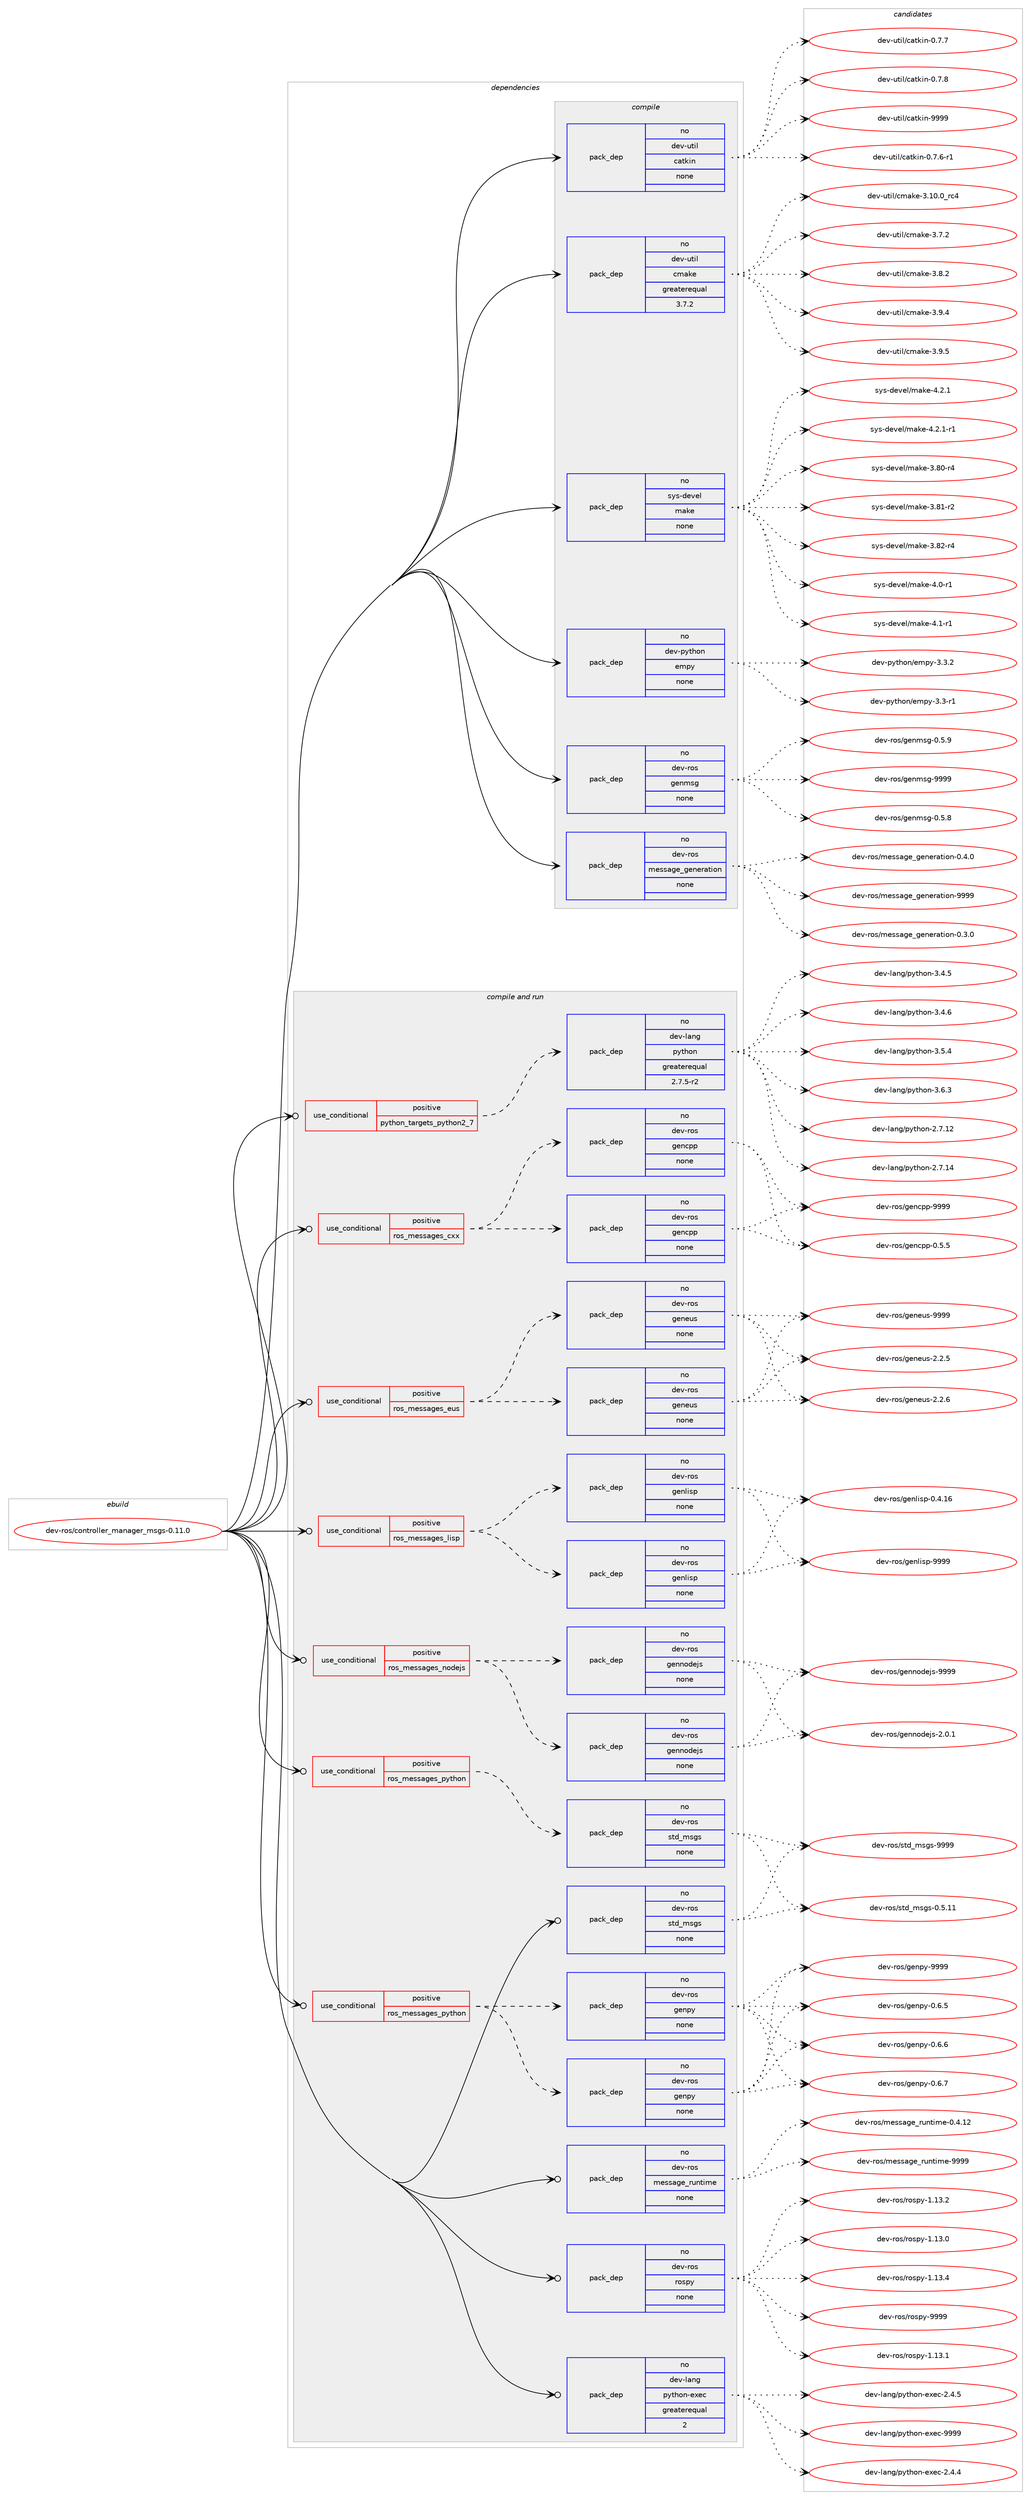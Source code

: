 digraph prolog {

# *************
# Graph options
# *************

newrank=true;
concentrate=true;
compound=true;
graph [rankdir=LR,fontname=Helvetica,fontsize=10,ranksep=1.5];#, ranksep=2.5, nodesep=0.2];
edge  [arrowhead=vee];
node  [fontname=Helvetica,fontsize=10];

# **********
# The ebuild
# **********

subgraph cluster_leftcol {
color=gray;
rank=same;
label=<<i>ebuild</i>>;
id [label="dev-ros/controller_manager_msgs-0.11.0", color=red, width=4, href="../dev-ros/controller_manager_msgs-0.11.0.svg"];
}

# ****************
# The dependencies
# ****************

subgraph cluster_midcol {
color=gray;
label=<<i>dependencies</i>>;
subgraph cluster_compile {
fillcolor="#eeeeee";
style=filled;
label=<<i>compile</i>>;
subgraph pack150329 {
dependency199333 [label=<<TABLE BORDER="0" CELLBORDER="1" CELLSPACING="0" CELLPADDING="4" WIDTH="220"><TR><TD ROWSPAN="6" CELLPADDING="30">pack_dep</TD></TR><TR><TD WIDTH="110">no</TD></TR><TR><TD>dev-python</TD></TR><TR><TD>empy</TD></TR><TR><TD>none</TD></TR><TR><TD></TD></TR></TABLE>>, shape=none, color=blue];
}
id:e -> dependency199333:w [weight=20,style="solid",arrowhead="vee"];
subgraph pack150330 {
dependency199334 [label=<<TABLE BORDER="0" CELLBORDER="1" CELLSPACING="0" CELLPADDING="4" WIDTH="220"><TR><TD ROWSPAN="6" CELLPADDING="30">pack_dep</TD></TR><TR><TD WIDTH="110">no</TD></TR><TR><TD>dev-ros</TD></TR><TR><TD>genmsg</TD></TR><TR><TD>none</TD></TR><TR><TD></TD></TR></TABLE>>, shape=none, color=blue];
}
id:e -> dependency199334:w [weight=20,style="solid",arrowhead="vee"];
subgraph pack150331 {
dependency199335 [label=<<TABLE BORDER="0" CELLBORDER="1" CELLSPACING="0" CELLPADDING="4" WIDTH="220"><TR><TD ROWSPAN="6" CELLPADDING="30">pack_dep</TD></TR><TR><TD WIDTH="110">no</TD></TR><TR><TD>dev-ros</TD></TR><TR><TD>message_generation</TD></TR><TR><TD>none</TD></TR><TR><TD></TD></TR></TABLE>>, shape=none, color=blue];
}
id:e -> dependency199335:w [weight=20,style="solid",arrowhead="vee"];
subgraph pack150332 {
dependency199336 [label=<<TABLE BORDER="0" CELLBORDER="1" CELLSPACING="0" CELLPADDING="4" WIDTH="220"><TR><TD ROWSPAN="6" CELLPADDING="30">pack_dep</TD></TR><TR><TD WIDTH="110">no</TD></TR><TR><TD>dev-util</TD></TR><TR><TD>catkin</TD></TR><TR><TD>none</TD></TR><TR><TD></TD></TR></TABLE>>, shape=none, color=blue];
}
id:e -> dependency199336:w [weight=20,style="solid",arrowhead="vee"];
subgraph pack150333 {
dependency199337 [label=<<TABLE BORDER="0" CELLBORDER="1" CELLSPACING="0" CELLPADDING="4" WIDTH="220"><TR><TD ROWSPAN="6" CELLPADDING="30">pack_dep</TD></TR><TR><TD WIDTH="110">no</TD></TR><TR><TD>dev-util</TD></TR><TR><TD>cmake</TD></TR><TR><TD>greaterequal</TD></TR><TR><TD>3.7.2</TD></TR></TABLE>>, shape=none, color=blue];
}
id:e -> dependency199337:w [weight=20,style="solid",arrowhead="vee"];
subgraph pack150334 {
dependency199338 [label=<<TABLE BORDER="0" CELLBORDER="1" CELLSPACING="0" CELLPADDING="4" WIDTH="220"><TR><TD ROWSPAN="6" CELLPADDING="30">pack_dep</TD></TR><TR><TD WIDTH="110">no</TD></TR><TR><TD>sys-devel</TD></TR><TR><TD>make</TD></TR><TR><TD>none</TD></TR><TR><TD></TD></TR></TABLE>>, shape=none, color=blue];
}
id:e -> dependency199338:w [weight=20,style="solid",arrowhead="vee"];
}
subgraph cluster_compileandrun {
fillcolor="#eeeeee";
style=filled;
label=<<i>compile and run</i>>;
subgraph cond45017 {
dependency199339 [label=<<TABLE BORDER="0" CELLBORDER="1" CELLSPACING="0" CELLPADDING="4"><TR><TD ROWSPAN="3" CELLPADDING="10">use_conditional</TD></TR><TR><TD>positive</TD></TR><TR><TD>python_targets_python2_7</TD></TR></TABLE>>, shape=none, color=red];
subgraph pack150335 {
dependency199340 [label=<<TABLE BORDER="0" CELLBORDER="1" CELLSPACING="0" CELLPADDING="4" WIDTH="220"><TR><TD ROWSPAN="6" CELLPADDING="30">pack_dep</TD></TR><TR><TD WIDTH="110">no</TD></TR><TR><TD>dev-lang</TD></TR><TR><TD>python</TD></TR><TR><TD>greaterequal</TD></TR><TR><TD>2.7.5-r2</TD></TR></TABLE>>, shape=none, color=blue];
}
dependency199339:e -> dependency199340:w [weight=20,style="dashed",arrowhead="vee"];
}
id:e -> dependency199339:w [weight=20,style="solid",arrowhead="odotvee"];
subgraph cond45018 {
dependency199341 [label=<<TABLE BORDER="0" CELLBORDER="1" CELLSPACING="0" CELLPADDING="4"><TR><TD ROWSPAN="3" CELLPADDING="10">use_conditional</TD></TR><TR><TD>positive</TD></TR><TR><TD>ros_messages_cxx</TD></TR></TABLE>>, shape=none, color=red];
subgraph pack150336 {
dependency199342 [label=<<TABLE BORDER="0" CELLBORDER="1" CELLSPACING="0" CELLPADDING="4" WIDTH="220"><TR><TD ROWSPAN="6" CELLPADDING="30">pack_dep</TD></TR><TR><TD WIDTH="110">no</TD></TR><TR><TD>dev-ros</TD></TR><TR><TD>gencpp</TD></TR><TR><TD>none</TD></TR><TR><TD></TD></TR></TABLE>>, shape=none, color=blue];
}
dependency199341:e -> dependency199342:w [weight=20,style="dashed",arrowhead="vee"];
subgraph pack150337 {
dependency199343 [label=<<TABLE BORDER="0" CELLBORDER="1" CELLSPACING="0" CELLPADDING="4" WIDTH="220"><TR><TD ROWSPAN="6" CELLPADDING="30">pack_dep</TD></TR><TR><TD WIDTH="110">no</TD></TR><TR><TD>dev-ros</TD></TR><TR><TD>gencpp</TD></TR><TR><TD>none</TD></TR><TR><TD></TD></TR></TABLE>>, shape=none, color=blue];
}
dependency199341:e -> dependency199343:w [weight=20,style="dashed",arrowhead="vee"];
}
id:e -> dependency199341:w [weight=20,style="solid",arrowhead="odotvee"];
subgraph cond45019 {
dependency199344 [label=<<TABLE BORDER="0" CELLBORDER="1" CELLSPACING="0" CELLPADDING="4"><TR><TD ROWSPAN="3" CELLPADDING="10">use_conditional</TD></TR><TR><TD>positive</TD></TR><TR><TD>ros_messages_eus</TD></TR></TABLE>>, shape=none, color=red];
subgraph pack150338 {
dependency199345 [label=<<TABLE BORDER="0" CELLBORDER="1" CELLSPACING="0" CELLPADDING="4" WIDTH="220"><TR><TD ROWSPAN="6" CELLPADDING="30">pack_dep</TD></TR><TR><TD WIDTH="110">no</TD></TR><TR><TD>dev-ros</TD></TR><TR><TD>geneus</TD></TR><TR><TD>none</TD></TR><TR><TD></TD></TR></TABLE>>, shape=none, color=blue];
}
dependency199344:e -> dependency199345:w [weight=20,style="dashed",arrowhead="vee"];
subgraph pack150339 {
dependency199346 [label=<<TABLE BORDER="0" CELLBORDER="1" CELLSPACING="0" CELLPADDING="4" WIDTH="220"><TR><TD ROWSPAN="6" CELLPADDING="30">pack_dep</TD></TR><TR><TD WIDTH="110">no</TD></TR><TR><TD>dev-ros</TD></TR><TR><TD>geneus</TD></TR><TR><TD>none</TD></TR><TR><TD></TD></TR></TABLE>>, shape=none, color=blue];
}
dependency199344:e -> dependency199346:w [weight=20,style="dashed",arrowhead="vee"];
}
id:e -> dependency199344:w [weight=20,style="solid",arrowhead="odotvee"];
subgraph cond45020 {
dependency199347 [label=<<TABLE BORDER="0" CELLBORDER="1" CELLSPACING="0" CELLPADDING="4"><TR><TD ROWSPAN="3" CELLPADDING="10">use_conditional</TD></TR><TR><TD>positive</TD></TR><TR><TD>ros_messages_lisp</TD></TR></TABLE>>, shape=none, color=red];
subgraph pack150340 {
dependency199348 [label=<<TABLE BORDER="0" CELLBORDER="1" CELLSPACING="0" CELLPADDING="4" WIDTH="220"><TR><TD ROWSPAN="6" CELLPADDING="30">pack_dep</TD></TR><TR><TD WIDTH="110">no</TD></TR><TR><TD>dev-ros</TD></TR><TR><TD>genlisp</TD></TR><TR><TD>none</TD></TR><TR><TD></TD></TR></TABLE>>, shape=none, color=blue];
}
dependency199347:e -> dependency199348:w [weight=20,style="dashed",arrowhead="vee"];
subgraph pack150341 {
dependency199349 [label=<<TABLE BORDER="0" CELLBORDER="1" CELLSPACING="0" CELLPADDING="4" WIDTH="220"><TR><TD ROWSPAN="6" CELLPADDING="30">pack_dep</TD></TR><TR><TD WIDTH="110">no</TD></TR><TR><TD>dev-ros</TD></TR><TR><TD>genlisp</TD></TR><TR><TD>none</TD></TR><TR><TD></TD></TR></TABLE>>, shape=none, color=blue];
}
dependency199347:e -> dependency199349:w [weight=20,style="dashed",arrowhead="vee"];
}
id:e -> dependency199347:w [weight=20,style="solid",arrowhead="odotvee"];
subgraph cond45021 {
dependency199350 [label=<<TABLE BORDER="0" CELLBORDER="1" CELLSPACING="0" CELLPADDING="4"><TR><TD ROWSPAN="3" CELLPADDING="10">use_conditional</TD></TR><TR><TD>positive</TD></TR><TR><TD>ros_messages_nodejs</TD></TR></TABLE>>, shape=none, color=red];
subgraph pack150342 {
dependency199351 [label=<<TABLE BORDER="0" CELLBORDER="1" CELLSPACING="0" CELLPADDING="4" WIDTH="220"><TR><TD ROWSPAN="6" CELLPADDING="30">pack_dep</TD></TR><TR><TD WIDTH="110">no</TD></TR><TR><TD>dev-ros</TD></TR><TR><TD>gennodejs</TD></TR><TR><TD>none</TD></TR><TR><TD></TD></TR></TABLE>>, shape=none, color=blue];
}
dependency199350:e -> dependency199351:w [weight=20,style="dashed",arrowhead="vee"];
subgraph pack150343 {
dependency199352 [label=<<TABLE BORDER="0" CELLBORDER="1" CELLSPACING="0" CELLPADDING="4" WIDTH="220"><TR><TD ROWSPAN="6" CELLPADDING="30">pack_dep</TD></TR><TR><TD WIDTH="110">no</TD></TR><TR><TD>dev-ros</TD></TR><TR><TD>gennodejs</TD></TR><TR><TD>none</TD></TR><TR><TD></TD></TR></TABLE>>, shape=none, color=blue];
}
dependency199350:e -> dependency199352:w [weight=20,style="dashed",arrowhead="vee"];
}
id:e -> dependency199350:w [weight=20,style="solid",arrowhead="odotvee"];
subgraph cond45022 {
dependency199353 [label=<<TABLE BORDER="0" CELLBORDER="1" CELLSPACING="0" CELLPADDING="4"><TR><TD ROWSPAN="3" CELLPADDING="10">use_conditional</TD></TR><TR><TD>positive</TD></TR><TR><TD>ros_messages_python</TD></TR></TABLE>>, shape=none, color=red];
subgraph pack150344 {
dependency199354 [label=<<TABLE BORDER="0" CELLBORDER="1" CELLSPACING="0" CELLPADDING="4" WIDTH="220"><TR><TD ROWSPAN="6" CELLPADDING="30">pack_dep</TD></TR><TR><TD WIDTH="110">no</TD></TR><TR><TD>dev-ros</TD></TR><TR><TD>genpy</TD></TR><TR><TD>none</TD></TR><TR><TD></TD></TR></TABLE>>, shape=none, color=blue];
}
dependency199353:e -> dependency199354:w [weight=20,style="dashed",arrowhead="vee"];
subgraph pack150345 {
dependency199355 [label=<<TABLE BORDER="0" CELLBORDER="1" CELLSPACING="0" CELLPADDING="4" WIDTH="220"><TR><TD ROWSPAN="6" CELLPADDING="30">pack_dep</TD></TR><TR><TD WIDTH="110">no</TD></TR><TR><TD>dev-ros</TD></TR><TR><TD>genpy</TD></TR><TR><TD>none</TD></TR><TR><TD></TD></TR></TABLE>>, shape=none, color=blue];
}
dependency199353:e -> dependency199355:w [weight=20,style="dashed",arrowhead="vee"];
}
id:e -> dependency199353:w [weight=20,style="solid",arrowhead="odotvee"];
subgraph cond45023 {
dependency199356 [label=<<TABLE BORDER="0" CELLBORDER="1" CELLSPACING="0" CELLPADDING="4"><TR><TD ROWSPAN="3" CELLPADDING="10">use_conditional</TD></TR><TR><TD>positive</TD></TR><TR><TD>ros_messages_python</TD></TR></TABLE>>, shape=none, color=red];
subgraph pack150346 {
dependency199357 [label=<<TABLE BORDER="0" CELLBORDER="1" CELLSPACING="0" CELLPADDING="4" WIDTH="220"><TR><TD ROWSPAN="6" CELLPADDING="30">pack_dep</TD></TR><TR><TD WIDTH="110">no</TD></TR><TR><TD>dev-ros</TD></TR><TR><TD>std_msgs</TD></TR><TR><TD>none</TD></TR><TR><TD></TD></TR></TABLE>>, shape=none, color=blue];
}
dependency199356:e -> dependency199357:w [weight=20,style="dashed",arrowhead="vee"];
}
id:e -> dependency199356:w [weight=20,style="solid",arrowhead="odotvee"];
subgraph pack150347 {
dependency199358 [label=<<TABLE BORDER="0" CELLBORDER="1" CELLSPACING="0" CELLPADDING="4" WIDTH="220"><TR><TD ROWSPAN="6" CELLPADDING="30">pack_dep</TD></TR><TR><TD WIDTH="110">no</TD></TR><TR><TD>dev-lang</TD></TR><TR><TD>python-exec</TD></TR><TR><TD>greaterequal</TD></TR><TR><TD>2</TD></TR></TABLE>>, shape=none, color=blue];
}
id:e -> dependency199358:w [weight=20,style="solid",arrowhead="odotvee"];
subgraph pack150348 {
dependency199359 [label=<<TABLE BORDER="0" CELLBORDER="1" CELLSPACING="0" CELLPADDING="4" WIDTH="220"><TR><TD ROWSPAN="6" CELLPADDING="30">pack_dep</TD></TR><TR><TD WIDTH="110">no</TD></TR><TR><TD>dev-ros</TD></TR><TR><TD>message_runtime</TD></TR><TR><TD>none</TD></TR><TR><TD></TD></TR></TABLE>>, shape=none, color=blue];
}
id:e -> dependency199359:w [weight=20,style="solid",arrowhead="odotvee"];
subgraph pack150349 {
dependency199360 [label=<<TABLE BORDER="0" CELLBORDER="1" CELLSPACING="0" CELLPADDING="4" WIDTH="220"><TR><TD ROWSPAN="6" CELLPADDING="30">pack_dep</TD></TR><TR><TD WIDTH="110">no</TD></TR><TR><TD>dev-ros</TD></TR><TR><TD>rospy</TD></TR><TR><TD>none</TD></TR><TR><TD></TD></TR></TABLE>>, shape=none, color=blue];
}
id:e -> dependency199360:w [weight=20,style="solid",arrowhead="odotvee"];
subgraph pack150350 {
dependency199361 [label=<<TABLE BORDER="0" CELLBORDER="1" CELLSPACING="0" CELLPADDING="4" WIDTH="220"><TR><TD ROWSPAN="6" CELLPADDING="30">pack_dep</TD></TR><TR><TD WIDTH="110">no</TD></TR><TR><TD>dev-ros</TD></TR><TR><TD>std_msgs</TD></TR><TR><TD>none</TD></TR><TR><TD></TD></TR></TABLE>>, shape=none, color=blue];
}
id:e -> dependency199361:w [weight=20,style="solid",arrowhead="odotvee"];
}
subgraph cluster_run {
fillcolor="#eeeeee";
style=filled;
label=<<i>run</i>>;
}
}

# **************
# The candidates
# **************

subgraph cluster_choices {
rank=same;
color=gray;
label=<<i>candidates</i>>;

subgraph choice150329 {
color=black;
nodesep=1;
choice1001011184511212111610411111047101109112121455146514511449 [label="dev-python/empy-3.3-r1", color=red, width=4,href="../dev-python/empy-3.3-r1.svg"];
choice1001011184511212111610411111047101109112121455146514650 [label="dev-python/empy-3.3.2", color=red, width=4,href="../dev-python/empy-3.3.2.svg"];
dependency199333:e -> choice1001011184511212111610411111047101109112121455146514511449:w [style=dotted,weight="100"];
dependency199333:e -> choice1001011184511212111610411111047101109112121455146514650:w [style=dotted,weight="100"];
}
subgraph choice150330 {
color=black;
nodesep=1;
choice1001011184511411111547103101110109115103454846534656 [label="dev-ros/genmsg-0.5.8", color=red, width=4,href="../dev-ros/genmsg-0.5.8.svg"];
choice1001011184511411111547103101110109115103454846534657 [label="dev-ros/genmsg-0.5.9", color=red, width=4,href="../dev-ros/genmsg-0.5.9.svg"];
choice10010111845114111115471031011101091151034557575757 [label="dev-ros/genmsg-9999", color=red, width=4,href="../dev-ros/genmsg-9999.svg"];
dependency199334:e -> choice1001011184511411111547103101110109115103454846534656:w [style=dotted,weight="100"];
dependency199334:e -> choice1001011184511411111547103101110109115103454846534657:w [style=dotted,weight="100"];
dependency199334:e -> choice10010111845114111115471031011101091151034557575757:w [style=dotted,weight="100"];
}
subgraph choice150331 {
color=black;
nodesep=1;
choice1001011184511411111547109101115115971031019510310111010111497116105111110454846514648 [label="dev-ros/message_generation-0.3.0", color=red, width=4,href="../dev-ros/message_generation-0.3.0.svg"];
choice1001011184511411111547109101115115971031019510310111010111497116105111110454846524648 [label="dev-ros/message_generation-0.4.0", color=red, width=4,href="../dev-ros/message_generation-0.4.0.svg"];
choice10010111845114111115471091011151159710310195103101110101114971161051111104557575757 [label="dev-ros/message_generation-9999", color=red, width=4,href="../dev-ros/message_generation-9999.svg"];
dependency199335:e -> choice1001011184511411111547109101115115971031019510310111010111497116105111110454846514648:w [style=dotted,weight="100"];
dependency199335:e -> choice1001011184511411111547109101115115971031019510310111010111497116105111110454846524648:w [style=dotted,weight="100"];
dependency199335:e -> choice10010111845114111115471091011151159710310195103101110101114971161051111104557575757:w [style=dotted,weight="100"];
}
subgraph choice150332 {
color=black;
nodesep=1;
choice100101118451171161051084799971161071051104548465546544511449 [label="dev-util/catkin-0.7.6-r1", color=red, width=4,href="../dev-util/catkin-0.7.6-r1.svg"];
choice10010111845117116105108479997116107105110454846554655 [label="dev-util/catkin-0.7.7", color=red, width=4,href="../dev-util/catkin-0.7.7.svg"];
choice10010111845117116105108479997116107105110454846554656 [label="dev-util/catkin-0.7.8", color=red, width=4,href="../dev-util/catkin-0.7.8.svg"];
choice100101118451171161051084799971161071051104557575757 [label="dev-util/catkin-9999", color=red, width=4,href="../dev-util/catkin-9999.svg"];
dependency199336:e -> choice100101118451171161051084799971161071051104548465546544511449:w [style=dotted,weight="100"];
dependency199336:e -> choice10010111845117116105108479997116107105110454846554655:w [style=dotted,weight="100"];
dependency199336:e -> choice10010111845117116105108479997116107105110454846554656:w [style=dotted,weight="100"];
dependency199336:e -> choice100101118451171161051084799971161071051104557575757:w [style=dotted,weight="100"];
}
subgraph choice150333 {
color=black;
nodesep=1;
choice1001011184511711610510847991099710710145514649484648951149952 [label="dev-util/cmake-3.10.0_rc4", color=red, width=4,href="../dev-util/cmake-3.10.0_rc4.svg"];
choice10010111845117116105108479910997107101455146554650 [label="dev-util/cmake-3.7.2", color=red, width=4,href="../dev-util/cmake-3.7.2.svg"];
choice10010111845117116105108479910997107101455146564650 [label="dev-util/cmake-3.8.2", color=red, width=4,href="../dev-util/cmake-3.8.2.svg"];
choice10010111845117116105108479910997107101455146574652 [label="dev-util/cmake-3.9.4", color=red, width=4,href="../dev-util/cmake-3.9.4.svg"];
choice10010111845117116105108479910997107101455146574653 [label="dev-util/cmake-3.9.5", color=red, width=4,href="../dev-util/cmake-3.9.5.svg"];
dependency199337:e -> choice1001011184511711610510847991099710710145514649484648951149952:w [style=dotted,weight="100"];
dependency199337:e -> choice10010111845117116105108479910997107101455146554650:w [style=dotted,weight="100"];
dependency199337:e -> choice10010111845117116105108479910997107101455146564650:w [style=dotted,weight="100"];
dependency199337:e -> choice10010111845117116105108479910997107101455146574652:w [style=dotted,weight="100"];
dependency199337:e -> choice10010111845117116105108479910997107101455146574653:w [style=dotted,weight="100"];
}
subgraph choice150334 {
color=black;
nodesep=1;
choice11512111545100101118101108471099710710145514656484511452 [label="sys-devel/make-3.80-r4", color=red, width=4,href="../sys-devel/make-3.80-r4.svg"];
choice11512111545100101118101108471099710710145514656494511450 [label="sys-devel/make-3.81-r2", color=red, width=4,href="../sys-devel/make-3.81-r2.svg"];
choice11512111545100101118101108471099710710145514656504511452 [label="sys-devel/make-3.82-r4", color=red, width=4,href="../sys-devel/make-3.82-r4.svg"];
choice115121115451001011181011084710997107101455246484511449 [label="sys-devel/make-4.0-r1", color=red, width=4,href="../sys-devel/make-4.0-r1.svg"];
choice115121115451001011181011084710997107101455246494511449 [label="sys-devel/make-4.1-r1", color=red, width=4,href="../sys-devel/make-4.1-r1.svg"];
choice115121115451001011181011084710997107101455246504649 [label="sys-devel/make-4.2.1", color=red, width=4,href="../sys-devel/make-4.2.1.svg"];
choice1151211154510010111810110847109971071014552465046494511449 [label="sys-devel/make-4.2.1-r1", color=red, width=4,href="../sys-devel/make-4.2.1-r1.svg"];
dependency199338:e -> choice11512111545100101118101108471099710710145514656484511452:w [style=dotted,weight="100"];
dependency199338:e -> choice11512111545100101118101108471099710710145514656494511450:w [style=dotted,weight="100"];
dependency199338:e -> choice11512111545100101118101108471099710710145514656504511452:w [style=dotted,weight="100"];
dependency199338:e -> choice115121115451001011181011084710997107101455246484511449:w [style=dotted,weight="100"];
dependency199338:e -> choice115121115451001011181011084710997107101455246494511449:w [style=dotted,weight="100"];
dependency199338:e -> choice115121115451001011181011084710997107101455246504649:w [style=dotted,weight="100"];
dependency199338:e -> choice1151211154510010111810110847109971071014552465046494511449:w [style=dotted,weight="100"];
}
subgraph choice150335 {
color=black;
nodesep=1;
choice10010111845108971101034711212111610411111045504655464950 [label="dev-lang/python-2.7.12", color=red, width=4,href="../dev-lang/python-2.7.12.svg"];
choice10010111845108971101034711212111610411111045504655464952 [label="dev-lang/python-2.7.14", color=red, width=4,href="../dev-lang/python-2.7.14.svg"];
choice100101118451089711010347112121116104111110455146524653 [label="dev-lang/python-3.4.5", color=red, width=4,href="../dev-lang/python-3.4.5.svg"];
choice100101118451089711010347112121116104111110455146524654 [label="dev-lang/python-3.4.6", color=red, width=4,href="../dev-lang/python-3.4.6.svg"];
choice100101118451089711010347112121116104111110455146534652 [label="dev-lang/python-3.5.4", color=red, width=4,href="../dev-lang/python-3.5.4.svg"];
choice100101118451089711010347112121116104111110455146544651 [label="dev-lang/python-3.6.3", color=red, width=4,href="../dev-lang/python-3.6.3.svg"];
dependency199340:e -> choice10010111845108971101034711212111610411111045504655464950:w [style=dotted,weight="100"];
dependency199340:e -> choice10010111845108971101034711212111610411111045504655464952:w [style=dotted,weight="100"];
dependency199340:e -> choice100101118451089711010347112121116104111110455146524653:w [style=dotted,weight="100"];
dependency199340:e -> choice100101118451089711010347112121116104111110455146524654:w [style=dotted,weight="100"];
dependency199340:e -> choice100101118451089711010347112121116104111110455146534652:w [style=dotted,weight="100"];
dependency199340:e -> choice100101118451089711010347112121116104111110455146544651:w [style=dotted,weight="100"];
}
subgraph choice150336 {
color=black;
nodesep=1;
choice100101118451141111154710310111099112112454846534653 [label="dev-ros/gencpp-0.5.5", color=red, width=4,href="../dev-ros/gencpp-0.5.5.svg"];
choice1001011184511411111547103101110991121124557575757 [label="dev-ros/gencpp-9999", color=red, width=4,href="../dev-ros/gencpp-9999.svg"];
dependency199342:e -> choice100101118451141111154710310111099112112454846534653:w [style=dotted,weight="100"];
dependency199342:e -> choice1001011184511411111547103101110991121124557575757:w [style=dotted,weight="100"];
}
subgraph choice150337 {
color=black;
nodesep=1;
choice100101118451141111154710310111099112112454846534653 [label="dev-ros/gencpp-0.5.5", color=red, width=4,href="../dev-ros/gencpp-0.5.5.svg"];
choice1001011184511411111547103101110991121124557575757 [label="dev-ros/gencpp-9999", color=red, width=4,href="../dev-ros/gencpp-9999.svg"];
dependency199343:e -> choice100101118451141111154710310111099112112454846534653:w [style=dotted,weight="100"];
dependency199343:e -> choice1001011184511411111547103101110991121124557575757:w [style=dotted,weight="100"];
}
subgraph choice150338 {
color=black;
nodesep=1;
choice1001011184511411111547103101110101117115455046504653 [label="dev-ros/geneus-2.2.5", color=red, width=4,href="../dev-ros/geneus-2.2.5.svg"];
choice1001011184511411111547103101110101117115455046504654 [label="dev-ros/geneus-2.2.6", color=red, width=4,href="../dev-ros/geneus-2.2.6.svg"];
choice10010111845114111115471031011101011171154557575757 [label="dev-ros/geneus-9999", color=red, width=4,href="../dev-ros/geneus-9999.svg"];
dependency199345:e -> choice1001011184511411111547103101110101117115455046504653:w [style=dotted,weight="100"];
dependency199345:e -> choice1001011184511411111547103101110101117115455046504654:w [style=dotted,weight="100"];
dependency199345:e -> choice10010111845114111115471031011101011171154557575757:w [style=dotted,weight="100"];
}
subgraph choice150339 {
color=black;
nodesep=1;
choice1001011184511411111547103101110101117115455046504653 [label="dev-ros/geneus-2.2.5", color=red, width=4,href="../dev-ros/geneus-2.2.5.svg"];
choice1001011184511411111547103101110101117115455046504654 [label="dev-ros/geneus-2.2.6", color=red, width=4,href="../dev-ros/geneus-2.2.6.svg"];
choice10010111845114111115471031011101011171154557575757 [label="dev-ros/geneus-9999", color=red, width=4,href="../dev-ros/geneus-9999.svg"];
dependency199346:e -> choice1001011184511411111547103101110101117115455046504653:w [style=dotted,weight="100"];
dependency199346:e -> choice1001011184511411111547103101110101117115455046504654:w [style=dotted,weight="100"];
dependency199346:e -> choice10010111845114111115471031011101011171154557575757:w [style=dotted,weight="100"];
}
subgraph choice150340 {
color=black;
nodesep=1;
choice100101118451141111154710310111010810511511245484652464954 [label="dev-ros/genlisp-0.4.16", color=red, width=4,href="../dev-ros/genlisp-0.4.16.svg"];
choice10010111845114111115471031011101081051151124557575757 [label="dev-ros/genlisp-9999", color=red, width=4,href="../dev-ros/genlisp-9999.svg"];
dependency199348:e -> choice100101118451141111154710310111010810511511245484652464954:w [style=dotted,weight="100"];
dependency199348:e -> choice10010111845114111115471031011101081051151124557575757:w [style=dotted,weight="100"];
}
subgraph choice150341 {
color=black;
nodesep=1;
choice100101118451141111154710310111010810511511245484652464954 [label="dev-ros/genlisp-0.4.16", color=red, width=4,href="../dev-ros/genlisp-0.4.16.svg"];
choice10010111845114111115471031011101081051151124557575757 [label="dev-ros/genlisp-9999", color=red, width=4,href="../dev-ros/genlisp-9999.svg"];
dependency199349:e -> choice100101118451141111154710310111010810511511245484652464954:w [style=dotted,weight="100"];
dependency199349:e -> choice10010111845114111115471031011101081051151124557575757:w [style=dotted,weight="100"];
}
subgraph choice150342 {
color=black;
nodesep=1;
choice1001011184511411111547103101110110111100101106115455046484649 [label="dev-ros/gennodejs-2.0.1", color=red, width=4,href="../dev-ros/gennodejs-2.0.1.svg"];
choice10010111845114111115471031011101101111001011061154557575757 [label="dev-ros/gennodejs-9999", color=red, width=4,href="../dev-ros/gennodejs-9999.svg"];
dependency199351:e -> choice1001011184511411111547103101110110111100101106115455046484649:w [style=dotted,weight="100"];
dependency199351:e -> choice10010111845114111115471031011101101111001011061154557575757:w [style=dotted,weight="100"];
}
subgraph choice150343 {
color=black;
nodesep=1;
choice1001011184511411111547103101110110111100101106115455046484649 [label="dev-ros/gennodejs-2.0.1", color=red, width=4,href="../dev-ros/gennodejs-2.0.1.svg"];
choice10010111845114111115471031011101101111001011061154557575757 [label="dev-ros/gennodejs-9999", color=red, width=4,href="../dev-ros/gennodejs-9999.svg"];
dependency199352:e -> choice1001011184511411111547103101110110111100101106115455046484649:w [style=dotted,weight="100"];
dependency199352:e -> choice10010111845114111115471031011101101111001011061154557575757:w [style=dotted,weight="100"];
}
subgraph choice150344 {
color=black;
nodesep=1;
choice1001011184511411111547103101110112121454846544653 [label="dev-ros/genpy-0.6.5", color=red, width=4,href="../dev-ros/genpy-0.6.5.svg"];
choice1001011184511411111547103101110112121454846544654 [label="dev-ros/genpy-0.6.6", color=red, width=4,href="../dev-ros/genpy-0.6.6.svg"];
choice1001011184511411111547103101110112121454846544655 [label="dev-ros/genpy-0.6.7", color=red, width=4,href="../dev-ros/genpy-0.6.7.svg"];
choice10010111845114111115471031011101121214557575757 [label="dev-ros/genpy-9999", color=red, width=4,href="../dev-ros/genpy-9999.svg"];
dependency199354:e -> choice1001011184511411111547103101110112121454846544653:w [style=dotted,weight="100"];
dependency199354:e -> choice1001011184511411111547103101110112121454846544654:w [style=dotted,weight="100"];
dependency199354:e -> choice1001011184511411111547103101110112121454846544655:w [style=dotted,weight="100"];
dependency199354:e -> choice10010111845114111115471031011101121214557575757:w [style=dotted,weight="100"];
}
subgraph choice150345 {
color=black;
nodesep=1;
choice1001011184511411111547103101110112121454846544653 [label="dev-ros/genpy-0.6.5", color=red, width=4,href="../dev-ros/genpy-0.6.5.svg"];
choice1001011184511411111547103101110112121454846544654 [label="dev-ros/genpy-0.6.6", color=red, width=4,href="../dev-ros/genpy-0.6.6.svg"];
choice1001011184511411111547103101110112121454846544655 [label="dev-ros/genpy-0.6.7", color=red, width=4,href="../dev-ros/genpy-0.6.7.svg"];
choice10010111845114111115471031011101121214557575757 [label="dev-ros/genpy-9999", color=red, width=4,href="../dev-ros/genpy-9999.svg"];
dependency199355:e -> choice1001011184511411111547103101110112121454846544653:w [style=dotted,weight="100"];
dependency199355:e -> choice1001011184511411111547103101110112121454846544654:w [style=dotted,weight="100"];
dependency199355:e -> choice1001011184511411111547103101110112121454846544655:w [style=dotted,weight="100"];
dependency199355:e -> choice10010111845114111115471031011101121214557575757:w [style=dotted,weight="100"];
}
subgraph choice150346 {
color=black;
nodesep=1;
choice10010111845114111115471151161009510911510311545484653464949 [label="dev-ros/std_msgs-0.5.11", color=red, width=4,href="../dev-ros/std_msgs-0.5.11.svg"];
choice1001011184511411111547115116100951091151031154557575757 [label="dev-ros/std_msgs-9999", color=red, width=4,href="../dev-ros/std_msgs-9999.svg"];
dependency199357:e -> choice10010111845114111115471151161009510911510311545484653464949:w [style=dotted,weight="100"];
dependency199357:e -> choice1001011184511411111547115116100951091151031154557575757:w [style=dotted,weight="100"];
}
subgraph choice150347 {
color=black;
nodesep=1;
choice1001011184510897110103471121211161041111104510112010199455046524652 [label="dev-lang/python-exec-2.4.4", color=red, width=4,href="../dev-lang/python-exec-2.4.4.svg"];
choice1001011184510897110103471121211161041111104510112010199455046524653 [label="dev-lang/python-exec-2.4.5", color=red, width=4,href="../dev-lang/python-exec-2.4.5.svg"];
choice10010111845108971101034711212111610411111045101120101994557575757 [label="dev-lang/python-exec-9999", color=red, width=4,href="../dev-lang/python-exec-9999.svg"];
dependency199358:e -> choice1001011184510897110103471121211161041111104510112010199455046524652:w [style=dotted,weight="100"];
dependency199358:e -> choice1001011184510897110103471121211161041111104510112010199455046524653:w [style=dotted,weight="100"];
dependency199358:e -> choice10010111845108971101034711212111610411111045101120101994557575757:w [style=dotted,weight="100"];
}
subgraph choice150348 {
color=black;
nodesep=1;
choice1001011184511411111547109101115115971031019511411711011610510910145484652464950 [label="dev-ros/message_runtime-0.4.12", color=red, width=4,href="../dev-ros/message_runtime-0.4.12.svg"];
choice100101118451141111154710910111511597103101951141171101161051091014557575757 [label="dev-ros/message_runtime-9999", color=red, width=4,href="../dev-ros/message_runtime-9999.svg"];
dependency199359:e -> choice1001011184511411111547109101115115971031019511411711011610510910145484652464950:w [style=dotted,weight="100"];
dependency199359:e -> choice100101118451141111154710910111511597103101951141171101161051091014557575757:w [style=dotted,weight="100"];
}
subgraph choice150349 {
color=black;
nodesep=1;
choice100101118451141111154711411111511212145494649514648 [label="dev-ros/rospy-1.13.0", color=red, width=4,href="../dev-ros/rospy-1.13.0.svg"];
choice100101118451141111154711411111511212145494649514649 [label="dev-ros/rospy-1.13.1", color=red, width=4,href="../dev-ros/rospy-1.13.1.svg"];
choice100101118451141111154711411111511212145494649514650 [label="dev-ros/rospy-1.13.2", color=red, width=4,href="../dev-ros/rospy-1.13.2.svg"];
choice100101118451141111154711411111511212145494649514652 [label="dev-ros/rospy-1.13.4", color=red, width=4,href="../dev-ros/rospy-1.13.4.svg"];
choice10010111845114111115471141111151121214557575757 [label="dev-ros/rospy-9999", color=red, width=4,href="../dev-ros/rospy-9999.svg"];
dependency199360:e -> choice100101118451141111154711411111511212145494649514648:w [style=dotted,weight="100"];
dependency199360:e -> choice100101118451141111154711411111511212145494649514649:w [style=dotted,weight="100"];
dependency199360:e -> choice100101118451141111154711411111511212145494649514650:w [style=dotted,weight="100"];
dependency199360:e -> choice100101118451141111154711411111511212145494649514652:w [style=dotted,weight="100"];
dependency199360:e -> choice10010111845114111115471141111151121214557575757:w [style=dotted,weight="100"];
}
subgraph choice150350 {
color=black;
nodesep=1;
choice10010111845114111115471151161009510911510311545484653464949 [label="dev-ros/std_msgs-0.5.11", color=red, width=4,href="../dev-ros/std_msgs-0.5.11.svg"];
choice1001011184511411111547115116100951091151031154557575757 [label="dev-ros/std_msgs-9999", color=red, width=4,href="../dev-ros/std_msgs-9999.svg"];
dependency199361:e -> choice10010111845114111115471151161009510911510311545484653464949:w [style=dotted,weight="100"];
dependency199361:e -> choice1001011184511411111547115116100951091151031154557575757:w [style=dotted,weight="100"];
}
}

}
